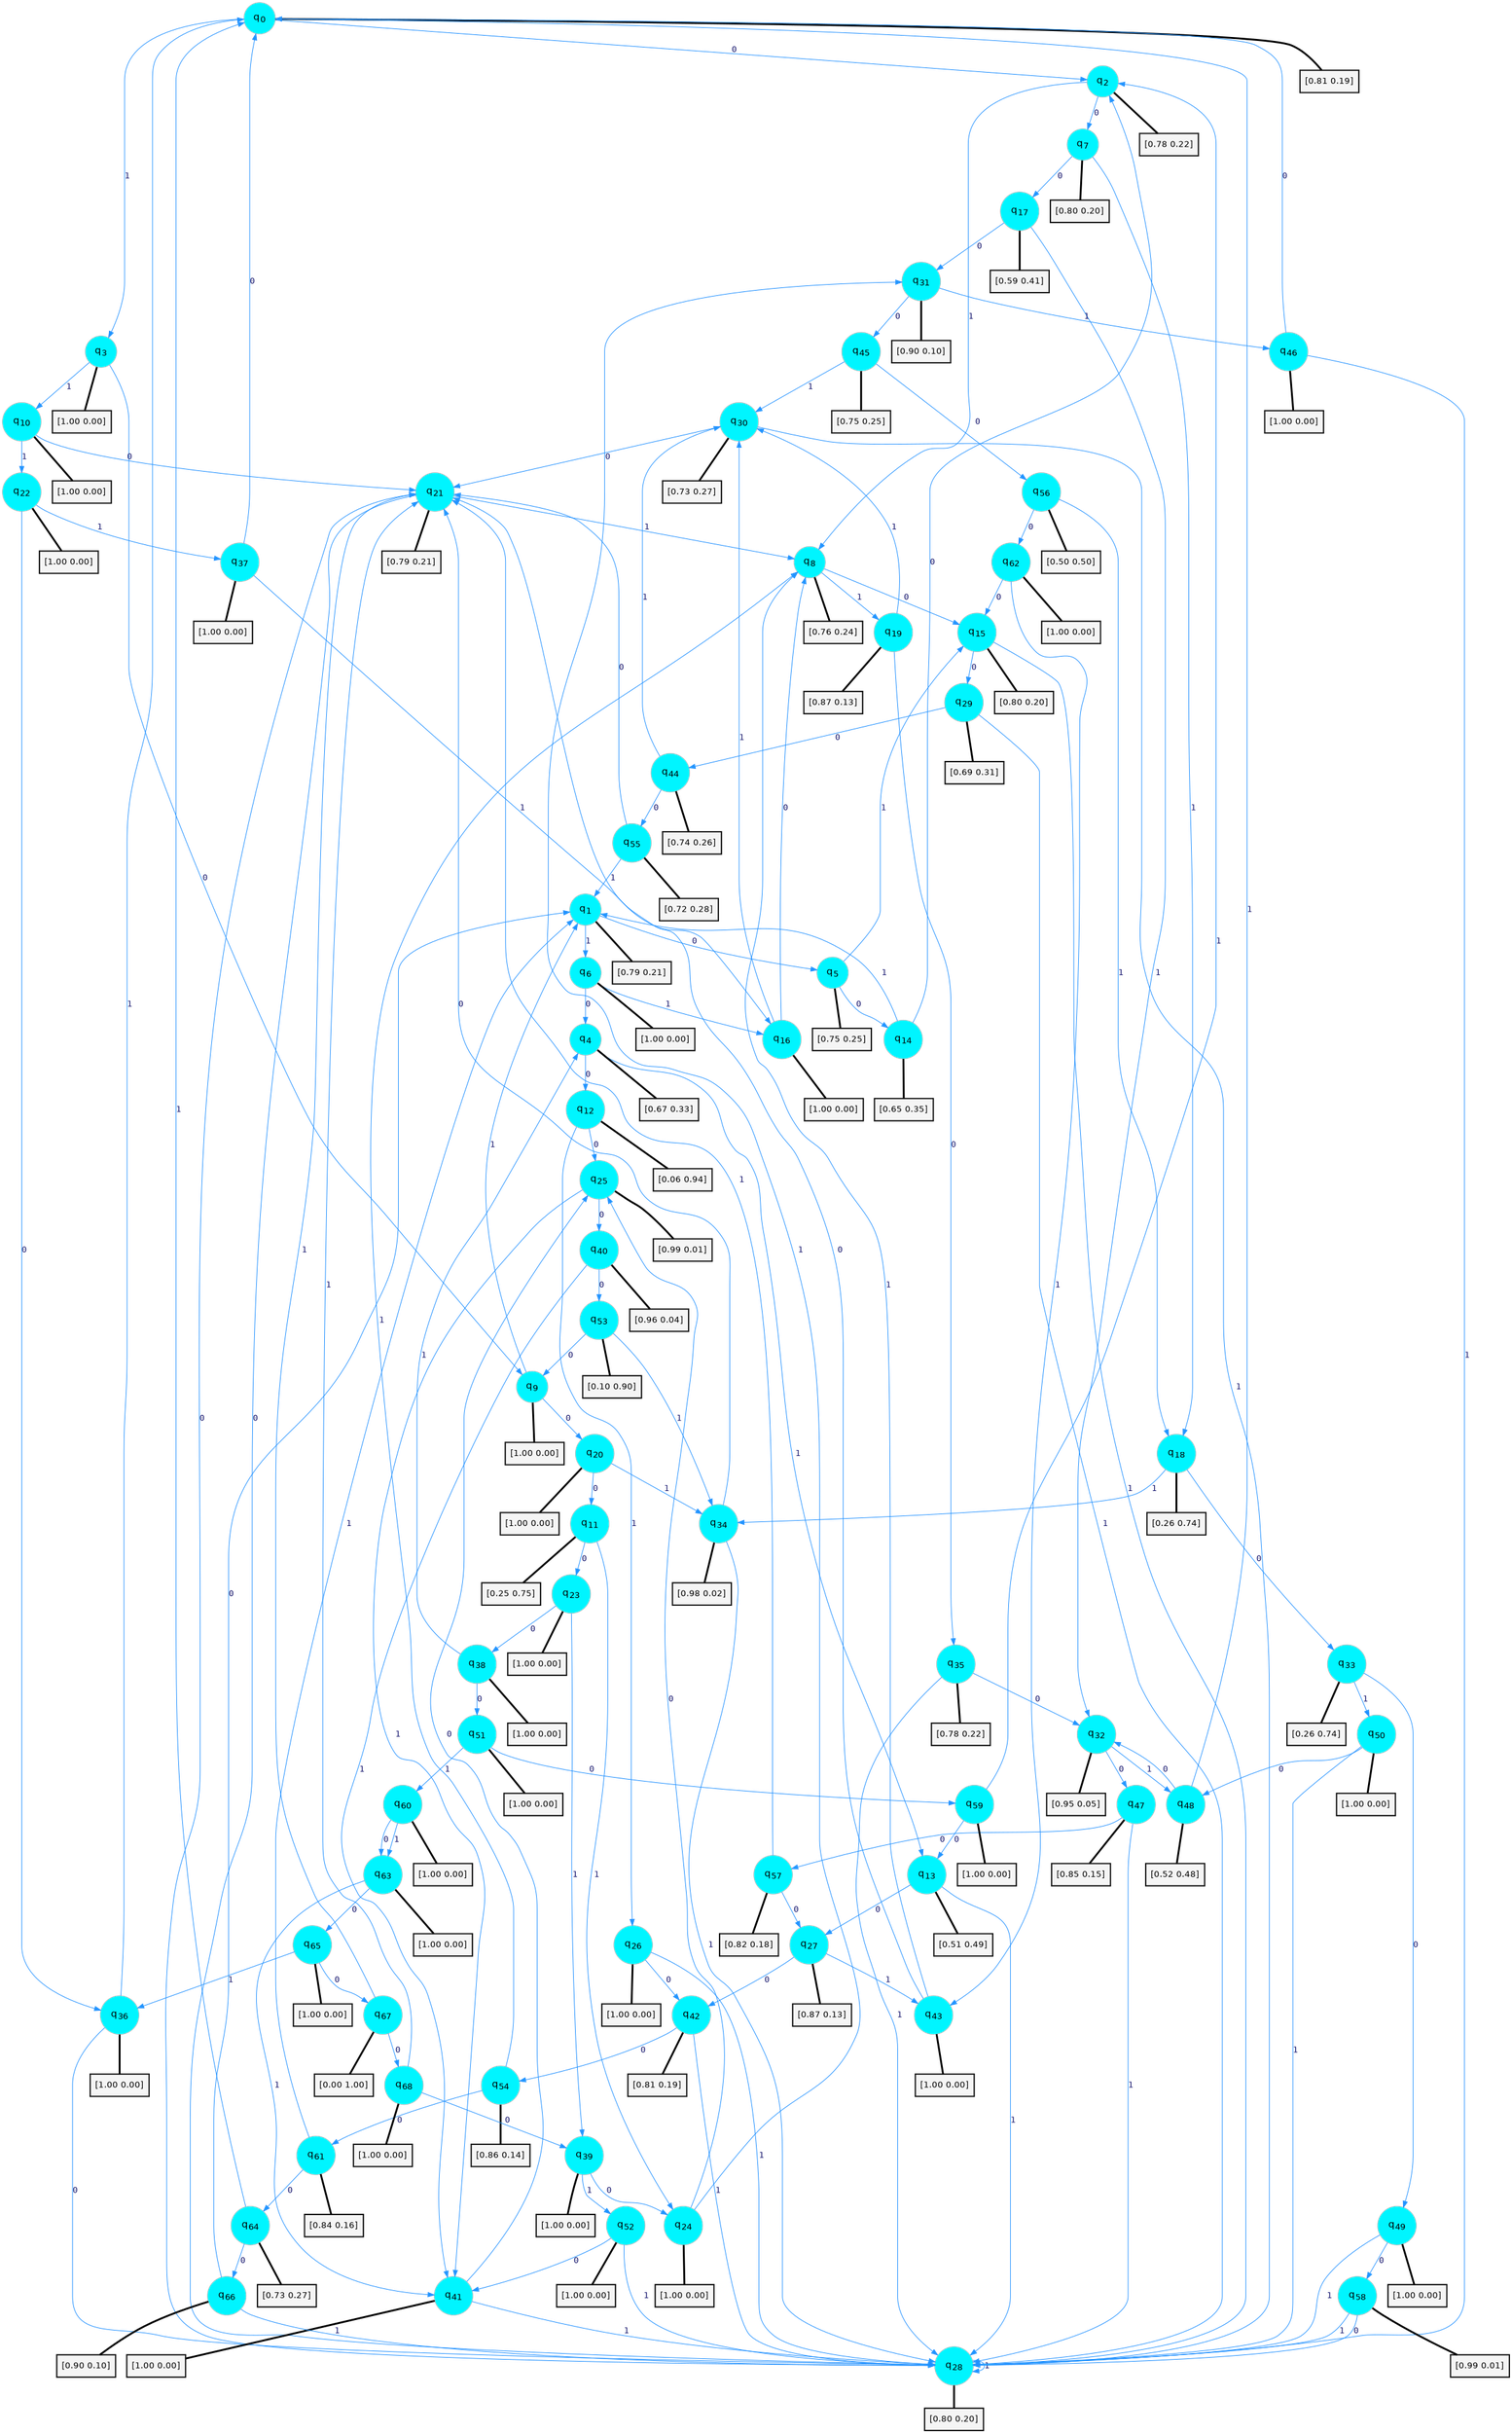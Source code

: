 digraph G {
graph [
bgcolor=transparent, dpi=300, rankdir=TD, size="40,25"];
node [
color=gray, fillcolor=turquoise1, fontcolor=black, fontname=Helvetica, fontsize=16, fontweight=bold, shape=circle, style=filled];
edge [
arrowsize=1, color=dodgerblue1, fontcolor=midnightblue, fontname=courier, fontweight=bold, penwidth=1, style=solid, weight=20];
0[label=<q<SUB>0</SUB>>];
1[label=<q<SUB>1</SUB>>];
2[label=<q<SUB>2</SUB>>];
3[label=<q<SUB>3</SUB>>];
4[label=<q<SUB>4</SUB>>];
5[label=<q<SUB>5</SUB>>];
6[label=<q<SUB>6</SUB>>];
7[label=<q<SUB>7</SUB>>];
8[label=<q<SUB>8</SUB>>];
9[label=<q<SUB>9</SUB>>];
10[label=<q<SUB>10</SUB>>];
11[label=<q<SUB>11</SUB>>];
12[label=<q<SUB>12</SUB>>];
13[label=<q<SUB>13</SUB>>];
14[label=<q<SUB>14</SUB>>];
15[label=<q<SUB>15</SUB>>];
16[label=<q<SUB>16</SUB>>];
17[label=<q<SUB>17</SUB>>];
18[label=<q<SUB>18</SUB>>];
19[label=<q<SUB>19</SUB>>];
20[label=<q<SUB>20</SUB>>];
21[label=<q<SUB>21</SUB>>];
22[label=<q<SUB>22</SUB>>];
23[label=<q<SUB>23</SUB>>];
24[label=<q<SUB>24</SUB>>];
25[label=<q<SUB>25</SUB>>];
26[label=<q<SUB>26</SUB>>];
27[label=<q<SUB>27</SUB>>];
28[label=<q<SUB>28</SUB>>];
29[label=<q<SUB>29</SUB>>];
30[label=<q<SUB>30</SUB>>];
31[label=<q<SUB>31</SUB>>];
32[label=<q<SUB>32</SUB>>];
33[label=<q<SUB>33</SUB>>];
34[label=<q<SUB>34</SUB>>];
35[label=<q<SUB>35</SUB>>];
36[label=<q<SUB>36</SUB>>];
37[label=<q<SUB>37</SUB>>];
38[label=<q<SUB>38</SUB>>];
39[label=<q<SUB>39</SUB>>];
40[label=<q<SUB>40</SUB>>];
41[label=<q<SUB>41</SUB>>];
42[label=<q<SUB>42</SUB>>];
43[label=<q<SUB>43</SUB>>];
44[label=<q<SUB>44</SUB>>];
45[label=<q<SUB>45</SUB>>];
46[label=<q<SUB>46</SUB>>];
47[label=<q<SUB>47</SUB>>];
48[label=<q<SUB>48</SUB>>];
49[label=<q<SUB>49</SUB>>];
50[label=<q<SUB>50</SUB>>];
51[label=<q<SUB>51</SUB>>];
52[label=<q<SUB>52</SUB>>];
53[label=<q<SUB>53</SUB>>];
54[label=<q<SUB>54</SUB>>];
55[label=<q<SUB>55</SUB>>];
56[label=<q<SUB>56</SUB>>];
57[label=<q<SUB>57</SUB>>];
58[label=<q<SUB>58</SUB>>];
59[label=<q<SUB>59</SUB>>];
60[label=<q<SUB>60</SUB>>];
61[label=<q<SUB>61</SUB>>];
62[label=<q<SUB>62</SUB>>];
63[label=<q<SUB>63</SUB>>];
64[label=<q<SUB>64</SUB>>];
65[label=<q<SUB>65</SUB>>];
66[label=<q<SUB>66</SUB>>];
67[label=<q<SUB>67</SUB>>];
68[label=<q<SUB>68</SUB>>];
69[label="[0.81 0.19]", shape=box,fontcolor=black, fontname=Helvetica, fontsize=14, penwidth=2, fillcolor=whitesmoke,color=black];
70[label="[0.79 0.21]", shape=box,fontcolor=black, fontname=Helvetica, fontsize=14, penwidth=2, fillcolor=whitesmoke,color=black];
71[label="[0.78 0.22]", shape=box,fontcolor=black, fontname=Helvetica, fontsize=14, penwidth=2, fillcolor=whitesmoke,color=black];
72[label="[1.00 0.00]", shape=box,fontcolor=black, fontname=Helvetica, fontsize=14, penwidth=2, fillcolor=whitesmoke,color=black];
73[label="[0.67 0.33]", shape=box,fontcolor=black, fontname=Helvetica, fontsize=14, penwidth=2, fillcolor=whitesmoke,color=black];
74[label="[0.75 0.25]", shape=box,fontcolor=black, fontname=Helvetica, fontsize=14, penwidth=2, fillcolor=whitesmoke,color=black];
75[label="[1.00 0.00]", shape=box,fontcolor=black, fontname=Helvetica, fontsize=14, penwidth=2, fillcolor=whitesmoke,color=black];
76[label="[0.80 0.20]", shape=box,fontcolor=black, fontname=Helvetica, fontsize=14, penwidth=2, fillcolor=whitesmoke,color=black];
77[label="[0.76 0.24]", shape=box,fontcolor=black, fontname=Helvetica, fontsize=14, penwidth=2, fillcolor=whitesmoke,color=black];
78[label="[1.00 0.00]", shape=box,fontcolor=black, fontname=Helvetica, fontsize=14, penwidth=2, fillcolor=whitesmoke,color=black];
79[label="[1.00 0.00]", shape=box,fontcolor=black, fontname=Helvetica, fontsize=14, penwidth=2, fillcolor=whitesmoke,color=black];
80[label="[0.25 0.75]", shape=box,fontcolor=black, fontname=Helvetica, fontsize=14, penwidth=2, fillcolor=whitesmoke,color=black];
81[label="[0.06 0.94]", shape=box,fontcolor=black, fontname=Helvetica, fontsize=14, penwidth=2, fillcolor=whitesmoke,color=black];
82[label="[0.51 0.49]", shape=box,fontcolor=black, fontname=Helvetica, fontsize=14, penwidth=2, fillcolor=whitesmoke,color=black];
83[label="[0.65 0.35]", shape=box,fontcolor=black, fontname=Helvetica, fontsize=14, penwidth=2, fillcolor=whitesmoke,color=black];
84[label="[0.80 0.20]", shape=box,fontcolor=black, fontname=Helvetica, fontsize=14, penwidth=2, fillcolor=whitesmoke,color=black];
85[label="[1.00 0.00]", shape=box,fontcolor=black, fontname=Helvetica, fontsize=14, penwidth=2, fillcolor=whitesmoke,color=black];
86[label="[0.59 0.41]", shape=box,fontcolor=black, fontname=Helvetica, fontsize=14, penwidth=2, fillcolor=whitesmoke,color=black];
87[label="[0.26 0.74]", shape=box,fontcolor=black, fontname=Helvetica, fontsize=14, penwidth=2, fillcolor=whitesmoke,color=black];
88[label="[0.87 0.13]", shape=box,fontcolor=black, fontname=Helvetica, fontsize=14, penwidth=2, fillcolor=whitesmoke,color=black];
89[label="[1.00 0.00]", shape=box,fontcolor=black, fontname=Helvetica, fontsize=14, penwidth=2, fillcolor=whitesmoke,color=black];
90[label="[0.79 0.21]", shape=box,fontcolor=black, fontname=Helvetica, fontsize=14, penwidth=2, fillcolor=whitesmoke,color=black];
91[label="[1.00 0.00]", shape=box,fontcolor=black, fontname=Helvetica, fontsize=14, penwidth=2, fillcolor=whitesmoke,color=black];
92[label="[1.00 0.00]", shape=box,fontcolor=black, fontname=Helvetica, fontsize=14, penwidth=2, fillcolor=whitesmoke,color=black];
93[label="[1.00 0.00]", shape=box,fontcolor=black, fontname=Helvetica, fontsize=14, penwidth=2, fillcolor=whitesmoke,color=black];
94[label="[0.99 0.01]", shape=box,fontcolor=black, fontname=Helvetica, fontsize=14, penwidth=2, fillcolor=whitesmoke,color=black];
95[label="[1.00 0.00]", shape=box,fontcolor=black, fontname=Helvetica, fontsize=14, penwidth=2, fillcolor=whitesmoke,color=black];
96[label="[0.87 0.13]", shape=box,fontcolor=black, fontname=Helvetica, fontsize=14, penwidth=2, fillcolor=whitesmoke,color=black];
97[label="[0.80 0.20]", shape=box,fontcolor=black, fontname=Helvetica, fontsize=14, penwidth=2, fillcolor=whitesmoke,color=black];
98[label="[0.69 0.31]", shape=box,fontcolor=black, fontname=Helvetica, fontsize=14, penwidth=2, fillcolor=whitesmoke,color=black];
99[label="[0.73 0.27]", shape=box,fontcolor=black, fontname=Helvetica, fontsize=14, penwidth=2, fillcolor=whitesmoke,color=black];
100[label="[0.90 0.10]", shape=box,fontcolor=black, fontname=Helvetica, fontsize=14, penwidth=2, fillcolor=whitesmoke,color=black];
101[label="[0.95 0.05]", shape=box,fontcolor=black, fontname=Helvetica, fontsize=14, penwidth=2, fillcolor=whitesmoke,color=black];
102[label="[0.26 0.74]", shape=box,fontcolor=black, fontname=Helvetica, fontsize=14, penwidth=2, fillcolor=whitesmoke,color=black];
103[label="[0.98 0.02]", shape=box,fontcolor=black, fontname=Helvetica, fontsize=14, penwidth=2, fillcolor=whitesmoke,color=black];
104[label="[0.78 0.22]", shape=box,fontcolor=black, fontname=Helvetica, fontsize=14, penwidth=2, fillcolor=whitesmoke,color=black];
105[label="[1.00 0.00]", shape=box,fontcolor=black, fontname=Helvetica, fontsize=14, penwidth=2, fillcolor=whitesmoke,color=black];
106[label="[1.00 0.00]", shape=box,fontcolor=black, fontname=Helvetica, fontsize=14, penwidth=2, fillcolor=whitesmoke,color=black];
107[label="[1.00 0.00]", shape=box,fontcolor=black, fontname=Helvetica, fontsize=14, penwidth=2, fillcolor=whitesmoke,color=black];
108[label="[1.00 0.00]", shape=box,fontcolor=black, fontname=Helvetica, fontsize=14, penwidth=2, fillcolor=whitesmoke,color=black];
109[label="[0.96 0.04]", shape=box,fontcolor=black, fontname=Helvetica, fontsize=14, penwidth=2, fillcolor=whitesmoke,color=black];
110[label="[1.00 0.00]", shape=box,fontcolor=black, fontname=Helvetica, fontsize=14, penwidth=2, fillcolor=whitesmoke,color=black];
111[label="[0.81 0.19]", shape=box,fontcolor=black, fontname=Helvetica, fontsize=14, penwidth=2, fillcolor=whitesmoke,color=black];
112[label="[1.00 0.00]", shape=box,fontcolor=black, fontname=Helvetica, fontsize=14, penwidth=2, fillcolor=whitesmoke,color=black];
113[label="[0.74 0.26]", shape=box,fontcolor=black, fontname=Helvetica, fontsize=14, penwidth=2, fillcolor=whitesmoke,color=black];
114[label="[0.75 0.25]", shape=box,fontcolor=black, fontname=Helvetica, fontsize=14, penwidth=2, fillcolor=whitesmoke,color=black];
115[label="[1.00 0.00]", shape=box,fontcolor=black, fontname=Helvetica, fontsize=14, penwidth=2, fillcolor=whitesmoke,color=black];
116[label="[0.85 0.15]", shape=box,fontcolor=black, fontname=Helvetica, fontsize=14, penwidth=2, fillcolor=whitesmoke,color=black];
117[label="[0.52 0.48]", shape=box,fontcolor=black, fontname=Helvetica, fontsize=14, penwidth=2, fillcolor=whitesmoke,color=black];
118[label="[1.00 0.00]", shape=box,fontcolor=black, fontname=Helvetica, fontsize=14, penwidth=2, fillcolor=whitesmoke,color=black];
119[label="[1.00 0.00]", shape=box,fontcolor=black, fontname=Helvetica, fontsize=14, penwidth=2, fillcolor=whitesmoke,color=black];
120[label="[1.00 0.00]", shape=box,fontcolor=black, fontname=Helvetica, fontsize=14, penwidth=2, fillcolor=whitesmoke,color=black];
121[label="[1.00 0.00]", shape=box,fontcolor=black, fontname=Helvetica, fontsize=14, penwidth=2, fillcolor=whitesmoke,color=black];
122[label="[0.10 0.90]", shape=box,fontcolor=black, fontname=Helvetica, fontsize=14, penwidth=2, fillcolor=whitesmoke,color=black];
123[label="[0.86 0.14]", shape=box,fontcolor=black, fontname=Helvetica, fontsize=14, penwidth=2, fillcolor=whitesmoke,color=black];
124[label="[0.72 0.28]", shape=box,fontcolor=black, fontname=Helvetica, fontsize=14, penwidth=2, fillcolor=whitesmoke,color=black];
125[label="[0.50 0.50]", shape=box,fontcolor=black, fontname=Helvetica, fontsize=14, penwidth=2, fillcolor=whitesmoke,color=black];
126[label="[0.82 0.18]", shape=box,fontcolor=black, fontname=Helvetica, fontsize=14, penwidth=2, fillcolor=whitesmoke,color=black];
127[label="[0.99 0.01]", shape=box,fontcolor=black, fontname=Helvetica, fontsize=14, penwidth=2, fillcolor=whitesmoke,color=black];
128[label="[1.00 0.00]", shape=box,fontcolor=black, fontname=Helvetica, fontsize=14, penwidth=2, fillcolor=whitesmoke,color=black];
129[label="[1.00 0.00]", shape=box,fontcolor=black, fontname=Helvetica, fontsize=14, penwidth=2, fillcolor=whitesmoke,color=black];
130[label="[0.84 0.16]", shape=box,fontcolor=black, fontname=Helvetica, fontsize=14, penwidth=2, fillcolor=whitesmoke,color=black];
131[label="[1.00 0.00]", shape=box,fontcolor=black, fontname=Helvetica, fontsize=14, penwidth=2, fillcolor=whitesmoke,color=black];
132[label="[1.00 0.00]", shape=box,fontcolor=black, fontname=Helvetica, fontsize=14, penwidth=2, fillcolor=whitesmoke,color=black];
133[label="[0.73 0.27]", shape=box,fontcolor=black, fontname=Helvetica, fontsize=14, penwidth=2, fillcolor=whitesmoke,color=black];
134[label="[1.00 0.00]", shape=box,fontcolor=black, fontname=Helvetica, fontsize=14, penwidth=2, fillcolor=whitesmoke,color=black];
135[label="[0.90 0.10]", shape=box,fontcolor=black, fontname=Helvetica, fontsize=14, penwidth=2, fillcolor=whitesmoke,color=black];
136[label="[0.00 1.00]", shape=box,fontcolor=black, fontname=Helvetica, fontsize=14, penwidth=2, fillcolor=whitesmoke,color=black];
137[label="[1.00 0.00]", shape=box,fontcolor=black, fontname=Helvetica, fontsize=14, penwidth=2, fillcolor=whitesmoke,color=black];
0->2 [label=0];
0->3 [label=1];
0->69 [arrowhead=none, penwidth=3,color=black];
1->5 [label=0];
1->6 [label=1];
1->70 [arrowhead=none, penwidth=3,color=black];
2->7 [label=0];
2->8 [label=1];
2->71 [arrowhead=none, penwidth=3,color=black];
3->9 [label=0];
3->10 [label=1];
3->72 [arrowhead=none, penwidth=3,color=black];
4->12 [label=0];
4->13 [label=1];
4->73 [arrowhead=none, penwidth=3,color=black];
5->14 [label=0];
5->15 [label=1];
5->74 [arrowhead=none, penwidth=3,color=black];
6->4 [label=0];
6->16 [label=1];
6->75 [arrowhead=none, penwidth=3,color=black];
7->17 [label=0];
7->18 [label=1];
7->76 [arrowhead=none, penwidth=3,color=black];
8->15 [label=0];
8->19 [label=1];
8->77 [arrowhead=none, penwidth=3,color=black];
9->20 [label=0];
9->1 [label=1];
9->78 [arrowhead=none, penwidth=3,color=black];
10->21 [label=0];
10->22 [label=1];
10->79 [arrowhead=none, penwidth=3,color=black];
11->23 [label=0];
11->24 [label=1];
11->80 [arrowhead=none, penwidth=3,color=black];
12->25 [label=0];
12->26 [label=1];
12->81 [arrowhead=none, penwidth=3,color=black];
13->27 [label=0];
13->28 [label=1];
13->82 [arrowhead=none, penwidth=3,color=black];
14->2 [label=0];
14->1 [label=1];
14->83 [arrowhead=none, penwidth=3,color=black];
15->29 [label=0];
15->28 [label=1];
15->84 [arrowhead=none, penwidth=3,color=black];
16->8 [label=0];
16->30 [label=1];
16->85 [arrowhead=none, penwidth=3,color=black];
17->31 [label=0];
17->32 [label=1];
17->86 [arrowhead=none, penwidth=3,color=black];
18->33 [label=0];
18->34 [label=1];
18->87 [arrowhead=none, penwidth=3,color=black];
19->35 [label=0];
19->30 [label=1];
19->88 [arrowhead=none, penwidth=3,color=black];
20->11 [label=0];
20->34 [label=1];
20->89 [arrowhead=none, penwidth=3,color=black];
21->28 [label=0];
21->8 [label=1];
21->90 [arrowhead=none, penwidth=3,color=black];
22->36 [label=0];
22->37 [label=1];
22->91 [arrowhead=none, penwidth=3,color=black];
23->38 [label=0];
23->39 [label=1];
23->92 [arrowhead=none, penwidth=3,color=black];
24->25 [label=0];
24->31 [label=1];
24->93 [arrowhead=none, penwidth=3,color=black];
25->40 [label=0];
25->41 [label=1];
25->94 [arrowhead=none, penwidth=3,color=black];
26->42 [label=0];
26->28 [label=1];
26->95 [arrowhead=none, penwidth=3,color=black];
27->42 [label=0];
27->43 [label=1];
27->96 [arrowhead=none, penwidth=3,color=black];
28->21 [label=0];
28->28 [label=1];
28->97 [arrowhead=none, penwidth=3,color=black];
29->44 [label=0];
29->28 [label=1];
29->98 [arrowhead=none, penwidth=3,color=black];
30->21 [label=0];
30->28 [label=1];
30->99 [arrowhead=none, penwidth=3,color=black];
31->45 [label=0];
31->46 [label=1];
31->100 [arrowhead=none, penwidth=3,color=black];
32->47 [label=0];
32->48 [label=1];
32->101 [arrowhead=none, penwidth=3,color=black];
33->49 [label=0];
33->50 [label=1];
33->102 [arrowhead=none, penwidth=3,color=black];
34->21 [label=0];
34->28 [label=1];
34->103 [arrowhead=none, penwidth=3,color=black];
35->32 [label=0];
35->28 [label=1];
35->104 [arrowhead=none, penwidth=3,color=black];
36->28 [label=0];
36->0 [label=1];
36->105 [arrowhead=none, penwidth=3,color=black];
37->0 [label=0];
37->16 [label=1];
37->106 [arrowhead=none, penwidth=3,color=black];
38->51 [label=0];
38->4 [label=1];
38->107 [arrowhead=none, penwidth=3,color=black];
39->24 [label=0];
39->52 [label=1];
39->108 [arrowhead=none, penwidth=3,color=black];
40->53 [label=0];
40->41 [label=1];
40->109 [arrowhead=none, penwidth=3,color=black];
41->25 [label=0];
41->28 [label=1];
41->110 [arrowhead=none, penwidth=3,color=black];
42->54 [label=0];
42->28 [label=1];
42->111 [arrowhead=none, penwidth=3,color=black];
43->21 [label=0];
43->8 [label=1];
43->112 [arrowhead=none, penwidth=3,color=black];
44->55 [label=0];
44->30 [label=1];
44->113 [arrowhead=none, penwidth=3,color=black];
45->56 [label=0];
45->30 [label=1];
45->114 [arrowhead=none, penwidth=3,color=black];
46->0 [label=0];
46->28 [label=1];
46->115 [arrowhead=none, penwidth=3,color=black];
47->57 [label=0];
47->28 [label=1];
47->116 [arrowhead=none, penwidth=3,color=black];
48->32 [label=0];
48->0 [label=1];
48->117 [arrowhead=none, penwidth=3,color=black];
49->58 [label=0];
49->28 [label=1];
49->118 [arrowhead=none, penwidth=3,color=black];
50->48 [label=0];
50->28 [label=1];
50->119 [arrowhead=none, penwidth=3,color=black];
51->59 [label=0];
51->60 [label=1];
51->120 [arrowhead=none, penwidth=3,color=black];
52->41 [label=0];
52->28 [label=1];
52->121 [arrowhead=none, penwidth=3,color=black];
53->9 [label=0];
53->34 [label=1];
53->122 [arrowhead=none, penwidth=3,color=black];
54->61 [label=0];
54->8 [label=1];
54->123 [arrowhead=none, penwidth=3,color=black];
55->21 [label=0];
55->1 [label=1];
55->124 [arrowhead=none, penwidth=3,color=black];
56->62 [label=0];
56->18 [label=1];
56->125 [arrowhead=none, penwidth=3,color=black];
57->27 [label=0];
57->21 [label=1];
57->126 [arrowhead=none, penwidth=3,color=black];
58->28 [label=0];
58->28 [label=1];
58->127 [arrowhead=none, penwidth=3,color=black];
59->13 [label=0];
59->2 [label=1];
59->128 [arrowhead=none, penwidth=3,color=black];
60->63 [label=0];
60->63 [label=1];
60->129 [arrowhead=none, penwidth=3,color=black];
61->64 [label=0];
61->1 [label=1];
61->130 [arrowhead=none, penwidth=3,color=black];
62->15 [label=0];
62->43 [label=1];
62->131 [arrowhead=none, penwidth=3,color=black];
63->65 [label=0];
63->41 [label=1];
63->132 [arrowhead=none, penwidth=3,color=black];
64->66 [label=0];
64->0 [label=1];
64->133 [arrowhead=none, penwidth=3,color=black];
65->67 [label=0];
65->36 [label=1];
65->134 [arrowhead=none, penwidth=3,color=black];
66->1 [label=0];
66->28 [label=1];
66->135 [arrowhead=none, penwidth=3,color=black];
67->68 [label=0];
67->21 [label=1];
67->136 [arrowhead=none, penwidth=3,color=black];
68->39 [label=0];
68->21 [label=1];
68->137 [arrowhead=none, penwidth=3,color=black];
}
